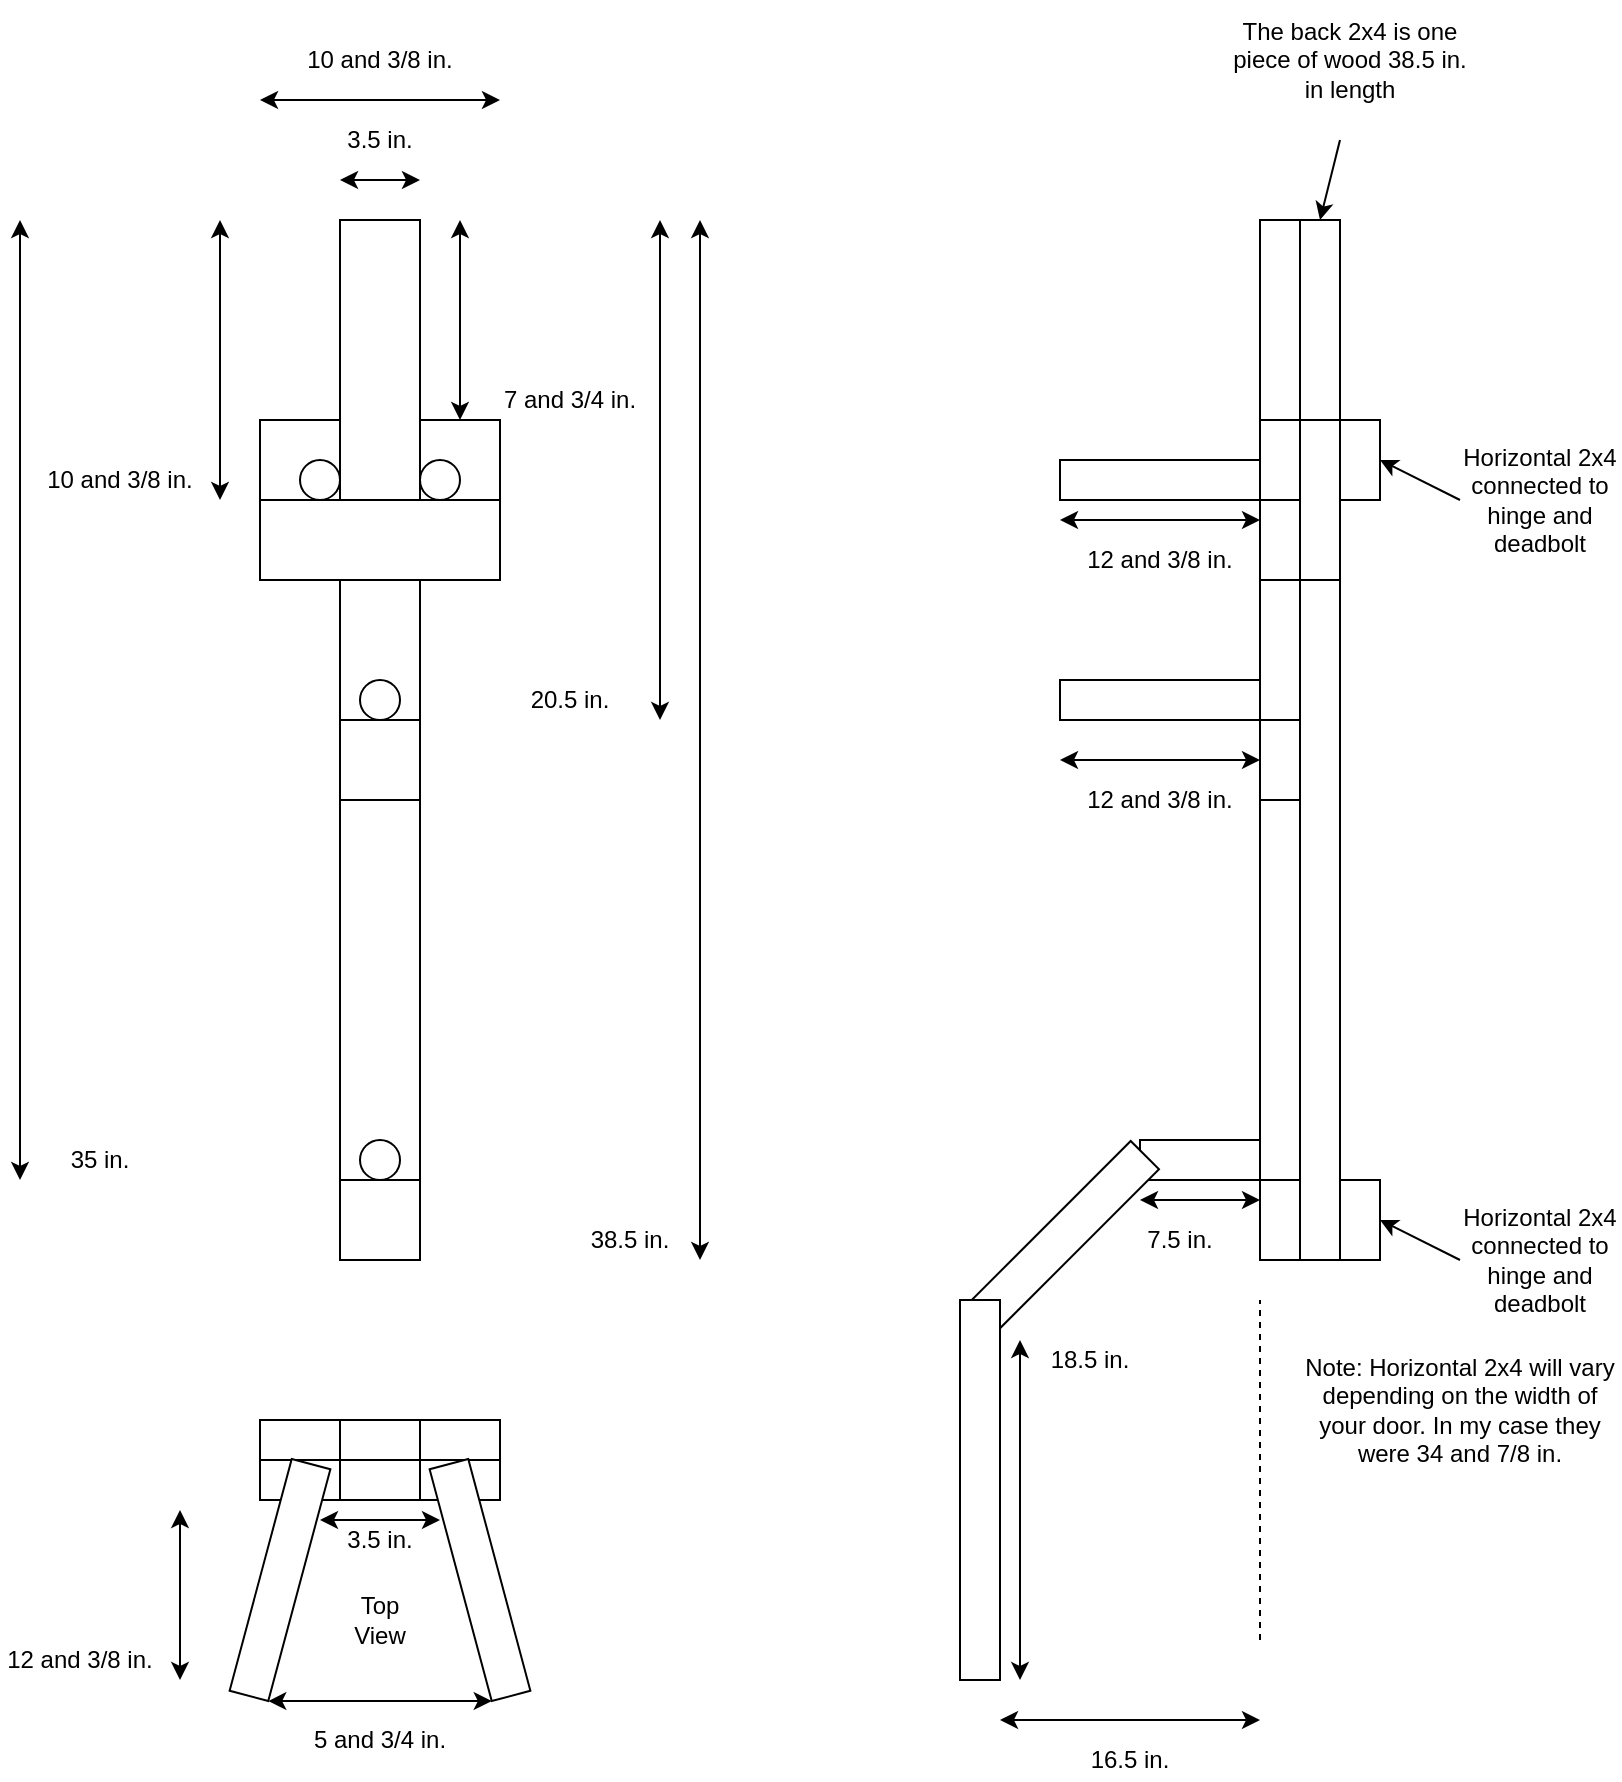 <mxfile version="13.1.8" type="device"><diagram id="ow6MkDbwrN7TMOso6Iwd" name="Page-1"><mxGraphModel dx="1422" dy="791" grid="1" gridSize="10" guides="1" tooltips="1" connect="1" arrows="1" fold="1" page="1" pageScale="1" pageWidth="850" pageHeight="1100" math="0" shadow="0"><root><mxCell id="0"/><mxCell id="1" parent="0"/><mxCell id="-4iRlMcZBMH2IxvogGkp-1" value="" style="rounded=0;whiteSpace=wrap;html=1;" vertex="1" parent="1"><mxGeometry x="200" y="150" width="40" height="520" as="geometry"/></mxCell><mxCell id="-4iRlMcZBMH2IxvogGkp-2" value="" style="rounded=0;whiteSpace=wrap;html=1;" vertex="1" parent="1"><mxGeometry x="240" y="250" width="40" height="40" as="geometry"/></mxCell><mxCell id="-4iRlMcZBMH2IxvogGkp-3" value="" style="rounded=0;whiteSpace=wrap;html=1;" vertex="1" parent="1"><mxGeometry x="160" y="250" width="40" height="40" as="geometry"/></mxCell><mxCell id="-4iRlMcZBMH2IxvogGkp-5" value="" style="rounded=0;whiteSpace=wrap;html=1;" vertex="1" parent="1"><mxGeometry x="160" y="290" width="120" height="40" as="geometry"/></mxCell><mxCell id="-4iRlMcZBMH2IxvogGkp-6" value="" style="rounded=0;whiteSpace=wrap;html=1;" vertex="1" parent="1"><mxGeometry x="200" y="400" width="40" height="40" as="geometry"/></mxCell><mxCell id="-4iRlMcZBMH2IxvogGkp-7" value="" style="ellipse;whiteSpace=wrap;html=1;aspect=fixed;" vertex="1" parent="1"><mxGeometry x="180" y="270" width="20" height="20" as="geometry"/></mxCell><mxCell id="-4iRlMcZBMH2IxvogGkp-8" value="" style="ellipse;whiteSpace=wrap;html=1;aspect=fixed;" vertex="1" parent="1"><mxGeometry x="240" y="270" width="20" height="20" as="geometry"/></mxCell><mxCell id="-4iRlMcZBMH2IxvogGkp-9" value="" style="ellipse;whiteSpace=wrap;html=1;aspect=fixed;" vertex="1" parent="1"><mxGeometry x="210" y="380" width="20" height="20" as="geometry"/></mxCell><mxCell id="-4iRlMcZBMH2IxvogGkp-10" value="" style="rounded=0;whiteSpace=wrap;html=1;" vertex="1" parent="1"><mxGeometry x="200" y="630" width="40" height="40" as="geometry"/></mxCell><mxCell id="-4iRlMcZBMH2IxvogGkp-12" value="" style="ellipse;whiteSpace=wrap;html=1;aspect=fixed;" vertex="1" parent="1"><mxGeometry x="210" y="610" width="20" height="20" as="geometry"/></mxCell><mxCell id="-4iRlMcZBMH2IxvogGkp-13" value="" style="endArrow=classic;startArrow=classic;html=1;" edge="1" parent="1"><mxGeometry width="50" height="50" relative="1" as="geometry"><mxPoint x="240" y="130" as="sourcePoint"/><mxPoint x="200" y="130" as="targetPoint"/></mxGeometry></mxCell><mxCell id="-4iRlMcZBMH2IxvogGkp-15" value="3.5 in." style="text;html=1;strokeColor=none;fillColor=none;align=center;verticalAlign=middle;whiteSpace=wrap;rounded=0;" vertex="1" parent="1"><mxGeometry x="200" y="100" width="40" height="20" as="geometry"/></mxCell><mxCell id="-4iRlMcZBMH2IxvogGkp-16" value="" style="endArrow=classic;startArrow=classic;html=1;exitX=0.5;exitY=0;exitDx=0;exitDy=0;" edge="1" parent="1" source="-4iRlMcZBMH2IxvogGkp-2"><mxGeometry width="50" height="50" relative="1" as="geometry"><mxPoint x="160" y="500" as="sourcePoint"/><mxPoint x="260" y="150" as="targetPoint"/></mxGeometry></mxCell><mxCell id="-4iRlMcZBMH2IxvogGkp-17" value="7 and 3/4 in." style="text;html=1;strokeColor=none;fillColor=none;align=center;verticalAlign=middle;whiteSpace=wrap;rounded=0;" vertex="1" parent="1"><mxGeometry x="280" y="230" width="70" height="20" as="geometry"/></mxCell><mxCell id="-4iRlMcZBMH2IxvogGkp-18" value="" style="endArrow=classic;startArrow=classic;html=1;" edge="1" parent="1"><mxGeometry width="50" height="50" relative="1" as="geometry"><mxPoint x="140" y="290" as="sourcePoint"/><mxPoint x="140" y="150" as="targetPoint"/></mxGeometry></mxCell><mxCell id="-4iRlMcZBMH2IxvogGkp-19" value="10 and 3/8 in." style="text;html=1;strokeColor=none;fillColor=none;align=center;verticalAlign=middle;whiteSpace=wrap;rounded=0;" vertex="1" parent="1"><mxGeometry x="50" y="270" width="80" height="20" as="geometry"/></mxCell><mxCell id="-4iRlMcZBMH2IxvogGkp-20" value="" style="endArrow=classic;startArrow=classic;html=1;" edge="1" parent="1"><mxGeometry width="50" height="50" relative="1" as="geometry"><mxPoint x="160" y="90" as="sourcePoint"/><mxPoint x="280" y="90" as="targetPoint"/></mxGeometry></mxCell><mxCell id="-4iRlMcZBMH2IxvogGkp-21" value="10 and 3/8 in." style="text;html=1;strokeColor=none;fillColor=none;align=center;verticalAlign=middle;whiteSpace=wrap;rounded=0;" vertex="1" parent="1"><mxGeometry x="180" y="60" width="80" height="20" as="geometry"/></mxCell><mxCell id="-4iRlMcZBMH2IxvogGkp-22" value="" style="endArrow=classic;startArrow=classic;html=1;" edge="1" parent="1"><mxGeometry width="50" height="50" relative="1" as="geometry"><mxPoint x="360" y="400" as="sourcePoint"/><mxPoint x="360" y="150" as="targetPoint"/></mxGeometry></mxCell><mxCell id="-4iRlMcZBMH2IxvogGkp-24" value="20.5 in." style="text;html=1;strokeColor=none;fillColor=none;align=center;verticalAlign=middle;whiteSpace=wrap;rounded=0;" vertex="1" parent="1"><mxGeometry x="290" y="380" width="50" height="20" as="geometry"/></mxCell><mxCell id="-4iRlMcZBMH2IxvogGkp-25" value="" style="endArrow=classic;startArrow=classic;html=1;" edge="1" parent="1"><mxGeometry width="50" height="50" relative="1" as="geometry"><mxPoint x="40" y="630" as="sourcePoint"/><mxPoint x="40" y="150" as="targetPoint"/></mxGeometry></mxCell><mxCell id="-4iRlMcZBMH2IxvogGkp-27" value="35 in." style="text;html=1;strokeColor=none;fillColor=none;align=center;verticalAlign=middle;whiteSpace=wrap;rounded=0;" vertex="1" parent="1"><mxGeometry x="60" y="610" width="40" height="20" as="geometry"/></mxCell><mxCell id="-4iRlMcZBMH2IxvogGkp-28" value="" style="endArrow=classic;startArrow=classic;html=1;" edge="1" parent="1"><mxGeometry width="50" height="50" relative="1" as="geometry"><mxPoint x="380" y="670" as="sourcePoint"/><mxPoint x="380" y="150" as="targetPoint"/></mxGeometry></mxCell><mxCell id="-4iRlMcZBMH2IxvogGkp-29" value="38.5 in." style="text;html=1;strokeColor=none;fillColor=none;align=center;verticalAlign=middle;whiteSpace=wrap;rounded=0;" vertex="1" parent="1"><mxGeometry x="320" y="650" width="50" height="20" as="geometry"/></mxCell><mxCell id="-4iRlMcZBMH2IxvogGkp-30" value="" style="rounded=0;whiteSpace=wrap;html=1;" vertex="1" parent="1"><mxGeometry x="200" y="770" width="40" height="20" as="geometry"/></mxCell><mxCell id="-4iRlMcZBMH2IxvogGkp-31" value="" style="rounded=0;whiteSpace=wrap;html=1;" vertex="1" parent="1"><mxGeometry x="200" y="750" width="40" height="20" as="geometry"/></mxCell><mxCell id="-4iRlMcZBMH2IxvogGkp-32" value="" style="rounded=0;whiteSpace=wrap;html=1;" vertex="1" parent="1"><mxGeometry x="240" y="750" width="40" height="20" as="geometry"/></mxCell><mxCell id="-4iRlMcZBMH2IxvogGkp-33" value="" style="rounded=0;whiteSpace=wrap;html=1;" vertex="1" parent="1"><mxGeometry x="160" y="750" width="40" height="20" as="geometry"/></mxCell><mxCell id="-4iRlMcZBMH2IxvogGkp-34" value="" style="rounded=0;whiteSpace=wrap;html=1;" vertex="1" parent="1"><mxGeometry x="240" y="770" width="40" height="20" as="geometry"/></mxCell><mxCell id="-4iRlMcZBMH2IxvogGkp-35" value="" style="rounded=0;whiteSpace=wrap;html=1;" vertex="1" parent="1"><mxGeometry x="160" y="770" width="40" height="20" as="geometry"/></mxCell><mxCell id="-4iRlMcZBMH2IxvogGkp-36" value="" style="rounded=0;whiteSpace=wrap;html=1;rotation=75;" vertex="1" parent="1"><mxGeometry x="210" y="820" width="120" height="20" as="geometry"/></mxCell><mxCell id="-4iRlMcZBMH2IxvogGkp-37" value="" style="rounded=0;whiteSpace=wrap;html=1;rotation=105;" vertex="1" parent="1"><mxGeometry x="110" y="820" width="120" height="20" as="geometry"/></mxCell><mxCell id="-4iRlMcZBMH2IxvogGkp-38" value="Top View" style="text;html=1;strokeColor=none;fillColor=none;align=center;verticalAlign=middle;whiteSpace=wrap;rounded=0;" vertex="1" parent="1"><mxGeometry x="200" y="840" width="40" height="20" as="geometry"/></mxCell><mxCell id="-4iRlMcZBMH2IxvogGkp-39" value="" style="endArrow=classic;startArrow=classic;html=1;entryX=1;entryY=0;entryDx=0;entryDy=0;exitX=1;exitY=1;exitDx=0;exitDy=0;" edge="1" parent="1" source="-4iRlMcZBMH2IxvogGkp-36" target="-4iRlMcZBMH2IxvogGkp-37"><mxGeometry width="50" height="50" relative="1" as="geometry"><mxPoint x="270" y="890" as="sourcePoint"/><mxPoint x="90" y="830" as="targetPoint"/></mxGeometry></mxCell><mxCell id="-4iRlMcZBMH2IxvogGkp-40" value="5 and 3/4 in." style="text;html=1;strokeColor=none;fillColor=none;align=center;verticalAlign=middle;whiteSpace=wrap;rounded=0;" vertex="1" parent="1"><mxGeometry x="185" y="900" width="70" height="20" as="geometry"/></mxCell><mxCell id="-4iRlMcZBMH2IxvogGkp-41" value="" style="rounded=0;whiteSpace=wrap;html=1;" vertex="1" parent="1"><mxGeometry x="680" y="150" width="20" height="520" as="geometry"/></mxCell><mxCell id="-4iRlMcZBMH2IxvogGkp-43" value="" style="rounded=0;whiteSpace=wrap;html=1;" vertex="1" parent="1"><mxGeometry x="660" y="290" width="20" height="40" as="geometry"/></mxCell><mxCell id="-4iRlMcZBMH2IxvogGkp-44" value="" style="rounded=0;whiteSpace=wrap;html=1;" vertex="1" parent="1"><mxGeometry x="680" y="250" width="20" height="80" as="geometry"/></mxCell><mxCell id="-4iRlMcZBMH2IxvogGkp-45" value="" style="rounded=0;whiteSpace=wrap;html=1;rotation=0;" vertex="1" parent="1"><mxGeometry x="560" y="270" width="120" height="20" as="geometry"/></mxCell><mxCell id="-4iRlMcZBMH2IxvogGkp-42" value="" style="rounded=0;whiteSpace=wrap;html=1;" vertex="1" parent="1"><mxGeometry x="660" y="250" width="20" height="40" as="geometry"/></mxCell><mxCell id="-4iRlMcZBMH2IxvogGkp-46" value="" style="rounded=0;whiteSpace=wrap;html=1;" vertex="1" parent="1"><mxGeometry x="660" y="400" width="20" height="40" as="geometry"/></mxCell><mxCell id="-4iRlMcZBMH2IxvogGkp-47" value="" style="rounded=0;whiteSpace=wrap;html=1;rotation=0;" vertex="1" parent="1"><mxGeometry x="560" y="380" width="120" height="20" as="geometry"/></mxCell><mxCell id="-4iRlMcZBMH2IxvogGkp-48" value="" style="rounded=0;whiteSpace=wrap;html=1;" vertex="1" parent="1"><mxGeometry x="660" y="330" width="20" height="70" as="geometry"/></mxCell><mxCell id="-4iRlMcZBMH2IxvogGkp-49" value="" style="rounded=0;whiteSpace=wrap;html=1;" vertex="1" parent="1"><mxGeometry x="660" y="630" width="20" height="40" as="geometry"/></mxCell><mxCell id="-4iRlMcZBMH2IxvogGkp-50" value="" style="rounded=0;whiteSpace=wrap;html=1;rotation=0;" vertex="1" parent="1"><mxGeometry x="600" y="610" width="80" height="20" as="geometry"/></mxCell><mxCell id="-4iRlMcZBMH2IxvogGkp-51" value="" style="rounded=0;whiteSpace=wrap;html=1;" vertex="1" parent="1"><mxGeometry x="660" y="440" width="20" height="190" as="geometry"/></mxCell><mxCell id="-4iRlMcZBMH2IxvogGkp-52" value="" style="rounded=0;whiteSpace=wrap;html=1;" vertex="1" parent="1"><mxGeometry x="700" y="250" width="20" height="40" as="geometry"/></mxCell><mxCell id="-4iRlMcZBMH2IxvogGkp-53" value="" style="rounded=0;whiteSpace=wrap;html=1;" vertex="1" parent="1"><mxGeometry x="700" y="630" width="20" height="40" as="geometry"/></mxCell><mxCell id="-4iRlMcZBMH2IxvogGkp-54" value="" style="endArrow=classic;html=1;entryX=1;entryY=0.5;entryDx=0;entryDy=0;" edge="1" parent="1" target="-4iRlMcZBMH2IxvogGkp-53"><mxGeometry width="50" height="50" relative="1" as="geometry"><mxPoint x="760" y="670" as="sourcePoint"/><mxPoint x="430" y="560" as="targetPoint"/></mxGeometry></mxCell><mxCell id="-4iRlMcZBMH2IxvogGkp-56" value="" style="endArrow=classic;html=1;entryX=1;entryY=0.5;entryDx=0;entryDy=0;" edge="1" parent="1" target="-4iRlMcZBMH2IxvogGkp-52"><mxGeometry width="50" height="50" relative="1" as="geometry"><mxPoint x="760" y="290" as="sourcePoint"/><mxPoint x="430" y="560" as="targetPoint"/></mxGeometry></mxCell><mxCell id="-4iRlMcZBMH2IxvogGkp-57" value="Horizontal 2x4 connected to hinge and deadbolt" style="text;html=1;strokeColor=none;fillColor=none;align=center;verticalAlign=middle;whiteSpace=wrap;rounded=0;" vertex="1" parent="1"><mxGeometry x="760" y="640" width="80" height="60" as="geometry"/></mxCell><mxCell id="-4iRlMcZBMH2IxvogGkp-58" value="Horizontal 2x4 connected to hinge and deadbolt" style="text;html=1;strokeColor=none;fillColor=none;align=center;verticalAlign=middle;whiteSpace=wrap;rounded=0;" vertex="1" parent="1"><mxGeometry x="760" y="260" width="80" height="60" as="geometry"/></mxCell><mxCell id="-4iRlMcZBMH2IxvogGkp-59" value="" style="rounded=0;whiteSpace=wrap;html=1;rotation=-45;" vertex="1" parent="1"><mxGeometry x="500" y="650" width="120" height="20" as="geometry"/></mxCell><mxCell id="-4iRlMcZBMH2IxvogGkp-60" value="" style="rounded=0;whiteSpace=wrap;html=1;rotation=-90;" vertex="1" parent="1"><mxGeometry x="425" y="775" width="190" height="20" as="geometry"/></mxCell><mxCell id="-4iRlMcZBMH2IxvogGkp-61" value="" style="endArrow=classic;startArrow=classic;html=1;" edge="1" parent="1"><mxGeometry width="50" height="50" relative="1" as="geometry"><mxPoint x="120" y="880" as="sourcePoint"/><mxPoint x="120" y="795" as="targetPoint"/></mxGeometry></mxCell><mxCell id="-4iRlMcZBMH2IxvogGkp-62" value="12 and 3/8 in." style="text;html=1;strokeColor=none;fillColor=none;align=center;verticalAlign=middle;whiteSpace=wrap;rounded=0;" vertex="1" parent="1"><mxGeometry x="30" y="860" width="80" height="20" as="geometry"/></mxCell><mxCell id="-4iRlMcZBMH2IxvogGkp-63" value="" style="endArrow=classic;startArrow=classic;html=1;" edge="1" parent="1"><mxGeometry width="50" height="50" relative="1" as="geometry"><mxPoint x="560" y="420" as="sourcePoint"/><mxPoint x="660" y="420" as="targetPoint"/></mxGeometry></mxCell><mxCell id="-4iRlMcZBMH2IxvogGkp-64" value="12 and 3/8 in." style="text;html=1;strokeColor=none;fillColor=none;align=center;verticalAlign=middle;whiteSpace=wrap;rounded=0;" vertex="1" parent="1"><mxGeometry x="570" y="430" width="80" height="20" as="geometry"/></mxCell><mxCell id="-4iRlMcZBMH2IxvogGkp-65" value="12 and 3/8 in." style="text;html=1;strokeColor=none;fillColor=none;align=center;verticalAlign=middle;whiteSpace=wrap;rounded=0;" vertex="1" parent="1"><mxGeometry x="570" y="310" width="80" height="20" as="geometry"/></mxCell><mxCell id="-4iRlMcZBMH2IxvogGkp-66" value="" style="endArrow=classic;startArrow=classic;html=1;" edge="1" parent="1"><mxGeometry width="50" height="50" relative="1" as="geometry"><mxPoint x="560" y="300" as="sourcePoint"/><mxPoint x="660" y="300" as="targetPoint"/></mxGeometry></mxCell><mxCell id="-4iRlMcZBMH2IxvogGkp-67" value="" style="endArrow=none;dashed=1;html=1;" edge="1" parent="1"><mxGeometry width="50" height="50" relative="1" as="geometry"><mxPoint x="660" y="860" as="sourcePoint"/><mxPoint x="660" y="690" as="targetPoint"/></mxGeometry></mxCell><mxCell id="-4iRlMcZBMH2IxvogGkp-68" value="" style="endArrow=classic;startArrow=classic;html=1;" edge="1" parent="1"><mxGeometry width="50" height="50" relative="1" as="geometry"><mxPoint x="530" y="900" as="sourcePoint"/><mxPoint x="660" y="900" as="targetPoint"/></mxGeometry></mxCell><mxCell id="-4iRlMcZBMH2IxvogGkp-69" value="16.5 in." style="text;html=1;strokeColor=none;fillColor=none;align=center;verticalAlign=middle;whiteSpace=wrap;rounded=0;" vertex="1" parent="1"><mxGeometry x="560" y="910" width="70" height="20" as="geometry"/></mxCell><mxCell id="-4iRlMcZBMH2IxvogGkp-70" value="" style="endArrow=classic;startArrow=classic;html=1;" edge="1" parent="1"><mxGeometry width="50" height="50" relative="1" as="geometry"><mxPoint x="540" y="880" as="sourcePoint"/><mxPoint x="540" y="710" as="targetPoint"/></mxGeometry></mxCell><mxCell id="-4iRlMcZBMH2IxvogGkp-72" value="18.5 in." style="text;html=1;strokeColor=none;fillColor=none;align=center;verticalAlign=middle;whiteSpace=wrap;rounded=0;" vertex="1" parent="1"><mxGeometry x="550" y="710" width="50" height="20" as="geometry"/></mxCell><mxCell id="-4iRlMcZBMH2IxvogGkp-73" value="" style="endArrow=classic;startArrow=classic;html=1;entryX=0;entryY=0.25;entryDx=0;entryDy=0;" edge="1" parent="1" target="-4iRlMcZBMH2IxvogGkp-49"><mxGeometry width="50" height="50" relative="1" as="geometry"><mxPoint x="600" y="640" as="sourcePoint"/><mxPoint x="450" y="530" as="targetPoint"/></mxGeometry></mxCell><mxCell id="-4iRlMcZBMH2IxvogGkp-74" value="7.5 in." style="text;html=1;strokeColor=none;fillColor=none;align=center;verticalAlign=middle;whiteSpace=wrap;rounded=0;" vertex="1" parent="1"><mxGeometry x="600" y="650" width="40" height="20" as="geometry"/></mxCell><mxCell id="-4iRlMcZBMH2IxvogGkp-75" value="" style="endArrow=classic;startArrow=classic;html=1;" edge="1" parent="1"><mxGeometry width="50" height="50" relative="1" as="geometry"><mxPoint x="190" y="800" as="sourcePoint"/><mxPoint x="250" y="800" as="targetPoint"/></mxGeometry></mxCell><mxCell id="-4iRlMcZBMH2IxvogGkp-77" value="3.5 in." style="text;html=1;strokeColor=none;fillColor=none;align=center;verticalAlign=middle;whiteSpace=wrap;rounded=0;" vertex="1" parent="1"><mxGeometry x="200" y="800" width="40" height="20" as="geometry"/></mxCell><mxCell id="-4iRlMcZBMH2IxvogGkp-78" value="Note: Horizontal 2x4 will vary depending on the width of your door. In my case they were 34 and 7/8 in." style="text;html=1;strokeColor=none;fillColor=none;align=center;verticalAlign=middle;whiteSpace=wrap;rounded=0;" vertex="1" parent="1"><mxGeometry x="680" y="715" width="160" height="60" as="geometry"/></mxCell><mxCell id="-4iRlMcZBMH2IxvogGkp-79" value="" style="rounded=0;whiteSpace=wrap;html=1;" vertex="1" parent="1"><mxGeometry x="660" y="150" width="20" height="100" as="geometry"/></mxCell><mxCell id="-4iRlMcZBMH2IxvogGkp-80" value="" style="endArrow=classic;html=1;entryX=0.5;entryY=0;entryDx=0;entryDy=0;" edge="1" parent="1" target="-4iRlMcZBMH2IxvogGkp-41"><mxGeometry width="50" height="50" relative="1" as="geometry"><mxPoint x="700" y="110" as="sourcePoint"/><mxPoint x="450" y="350" as="targetPoint"/></mxGeometry></mxCell><mxCell id="-4iRlMcZBMH2IxvogGkp-81" value="The back 2x4 is one piece of wood 38.5 in. in length" style="text;html=1;strokeColor=none;fillColor=none;align=center;verticalAlign=middle;whiteSpace=wrap;rounded=0;" vertex="1" parent="1"><mxGeometry x="640" y="40" width="130" height="60" as="geometry"/></mxCell></root></mxGraphModel></diagram></mxfile>